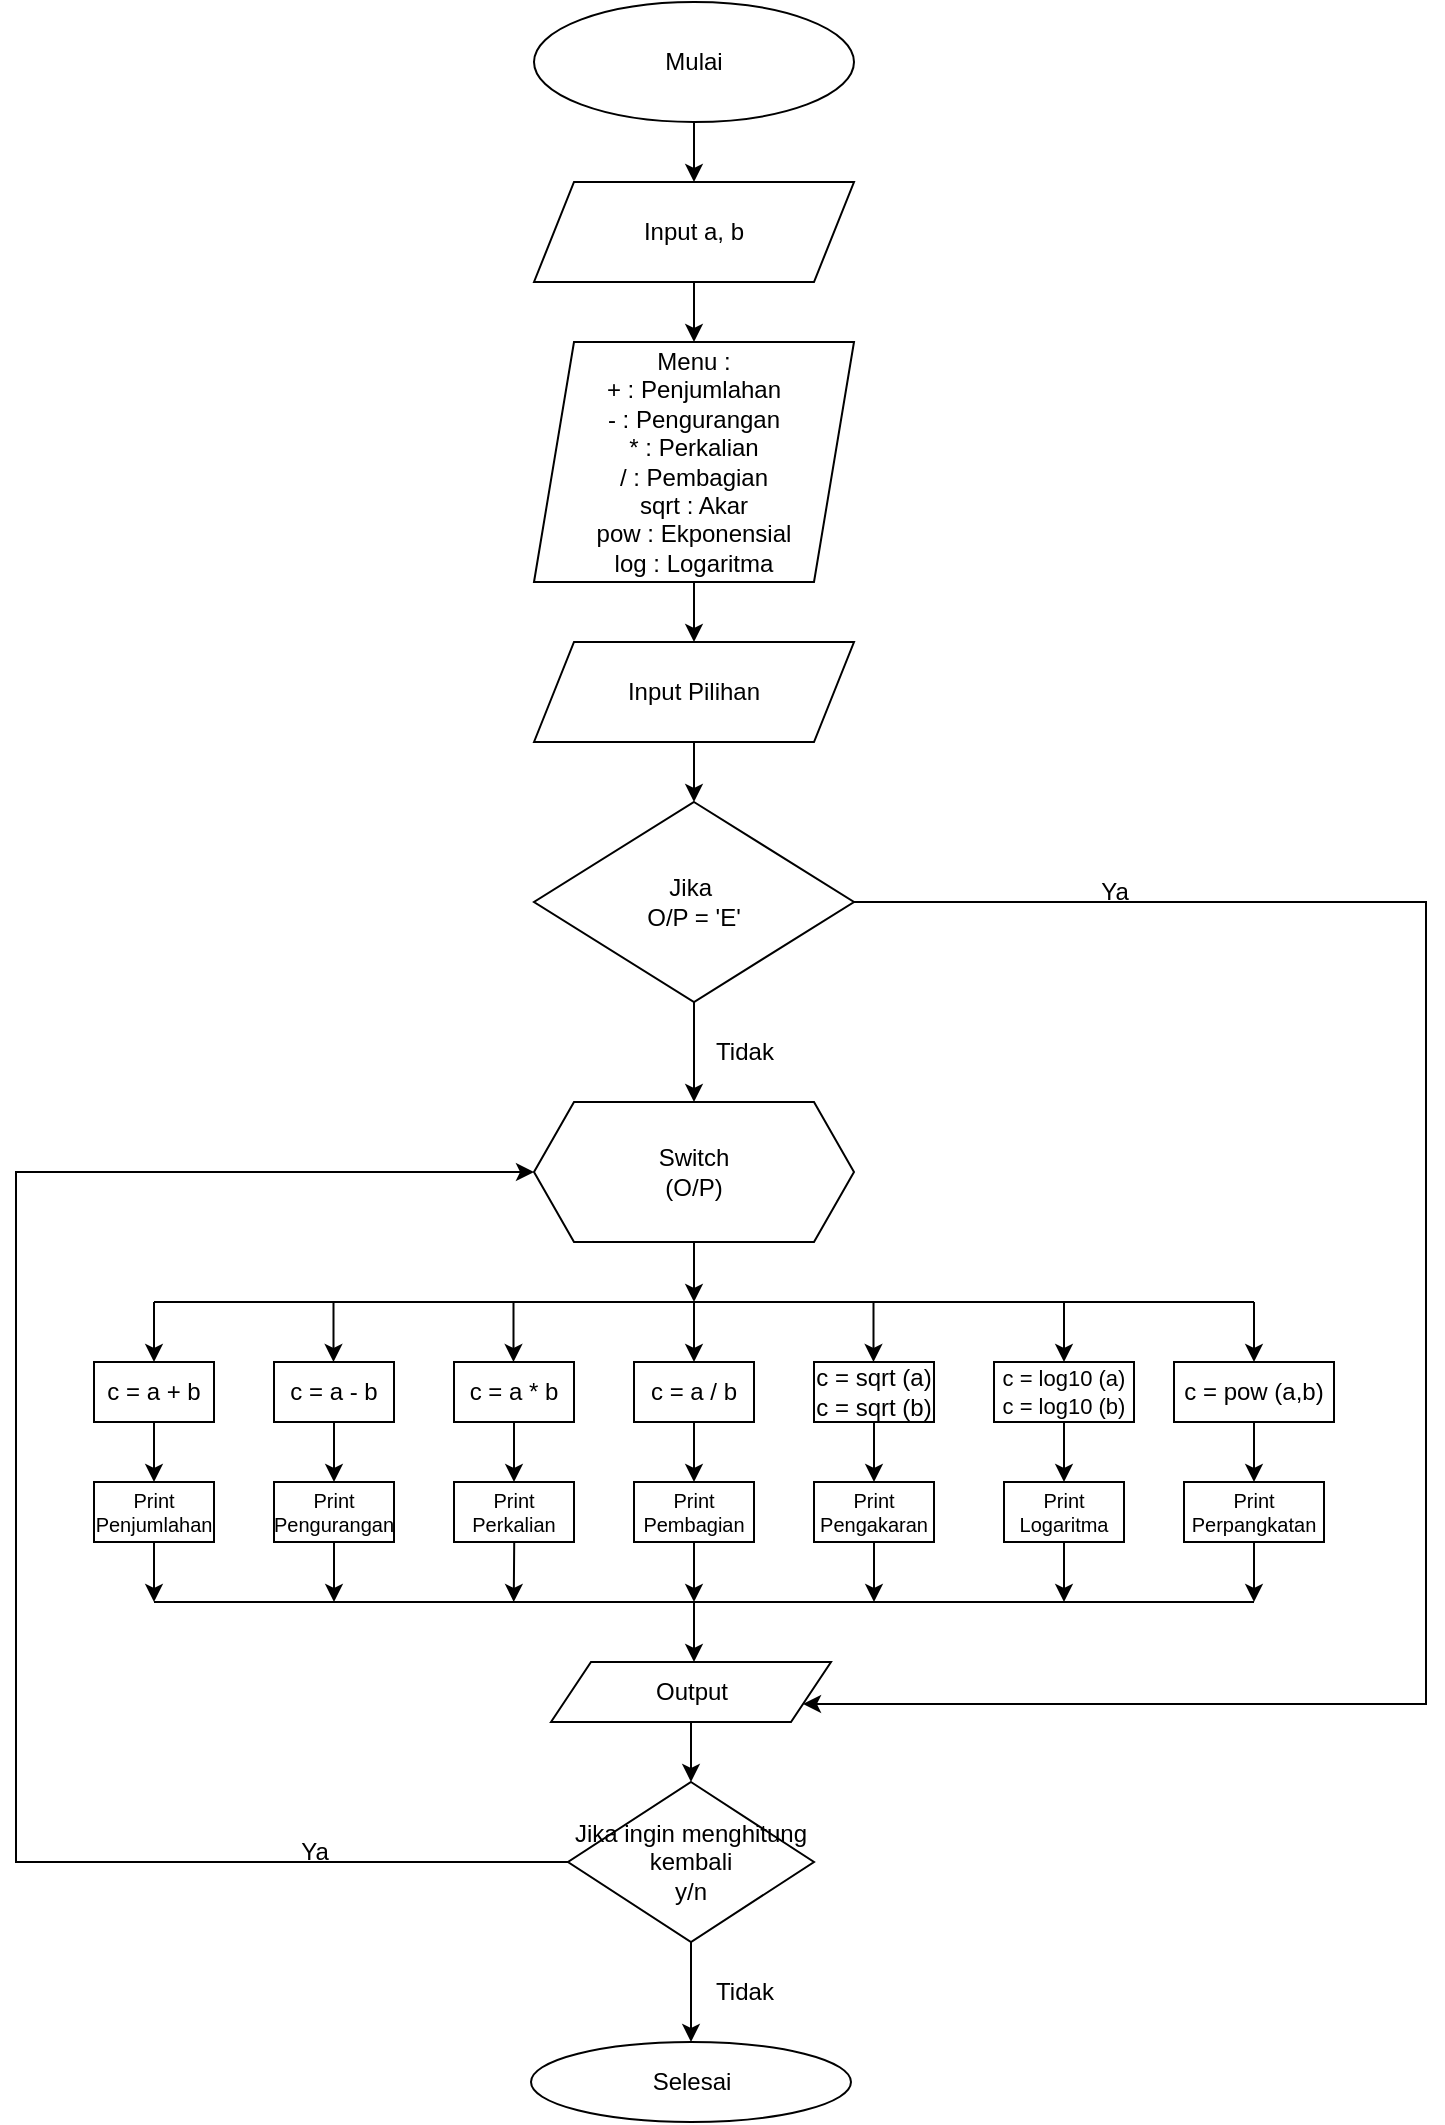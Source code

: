 <mxfile version="24.7.17">
  <diagram id="C5RBs43oDa-KdzZeNtuy" name="Page-1">
    <mxGraphModel dx="950" dy="198" grid="1" gridSize="10" guides="1" tooltips="1" connect="1" arrows="1" fold="1" page="1" pageScale="1" pageWidth="827" pageHeight="1169" math="0" shadow="0">
      <root>
        <mxCell id="WIyWlLk6GJQsqaUBKTNV-0" />
        <mxCell id="WIyWlLk6GJQsqaUBKTNV-1" parent="WIyWlLk6GJQsqaUBKTNV-0" />
        <mxCell id="uZs7k4-zoeYezZEtZpp2-1" value="Mulai" style="ellipse;whiteSpace=wrap;html=1;labelBackgroundColor=none;" parent="WIyWlLk6GJQsqaUBKTNV-1" vertex="1">
          <mxGeometry x="320" y="90" width="160" height="60" as="geometry" />
        </mxCell>
        <mxCell id="uZs7k4-zoeYezZEtZpp2-2" value="" style="endArrow=classic;html=1;rounded=0;exitX=0.5;exitY=1;exitDx=0;exitDy=0;entryX=0.5;entryY=0;entryDx=0;entryDy=0;labelBackgroundColor=none;fontColor=default;" parent="WIyWlLk6GJQsqaUBKTNV-1" source="uZs7k4-zoeYezZEtZpp2-1" target="uZs7k4-zoeYezZEtZpp2-3" edge="1">
          <mxGeometry width="50" height="50" relative="1" as="geometry">
            <mxPoint x="380" y="410" as="sourcePoint" />
            <mxPoint x="360" y="100" as="targetPoint" />
          </mxGeometry>
        </mxCell>
        <mxCell id="uZs7k4-zoeYezZEtZpp2-3" value="Input a, b" style="shape=parallelogram;perimeter=parallelogramPerimeter;whiteSpace=wrap;html=1;fixedSize=1;labelBackgroundColor=none;" parent="WIyWlLk6GJQsqaUBKTNV-1" vertex="1">
          <mxGeometry x="320" y="180" width="160" height="50" as="geometry" />
        </mxCell>
        <mxCell id="uZs7k4-zoeYezZEtZpp2-5" value="" style="endArrow=classic;html=1;rounded=0;exitX=0.5;exitY=1;exitDx=0;exitDy=0;entryX=0.5;entryY=0;entryDx=0;entryDy=0;labelBackgroundColor=none;fontColor=default;" parent="WIyWlLk6GJQsqaUBKTNV-1" source="uZs7k4-zoeYezZEtZpp2-3" target="uZs7k4-zoeYezZEtZpp2-6" edge="1">
          <mxGeometry width="50" height="50" relative="1" as="geometry">
            <mxPoint x="380" y="110" as="sourcePoint" />
            <mxPoint x="360" y="200" as="targetPoint" />
          </mxGeometry>
        </mxCell>
        <mxCell id="uZs7k4-zoeYezZEtZpp2-8" style="edgeStyle=orthogonalEdgeStyle;rounded=0;orthogonalLoop=1;jettySize=auto;html=1;exitX=0.5;exitY=1;exitDx=0;exitDy=0;entryX=0.5;entryY=0;entryDx=0;entryDy=0;labelBackgroundColor=none;fontColor=default;" parent="WIyWlLk6GJQsqaUBKTNV-1" source="uZs7k4-zoeYezZEtZpp2-6" target="uZs7k4-zoeYezZEtZpp2-9" edge="1">
          <mxGeometry relative="1" as="geometry">
            <mxPoint x="360" y="380" as="targetPoint" />
          </mxGeometry>
        </mxCell>
        <mxCell id="uZs7k4-zoeYezZEtZpp2-6" value="Menu :&lt;div&gt;+ : Penjumlahan&lt;/div&gt;&lt;div&gt;- : Pengurangan&lt;/div&gt;&lt;div&gt;* : Perkalian&lt;/div&gt;&lt;div&gt;/ : Pembagian&lt;/div&gt;&lt;div&gt;sqrt : Akar&lt;/div&gt;&lt;div&gt;pow : Ekponensial&lt;/div&gt;&lt;div&gt;log : Logaritma&lt;/div&gt;" style="shape=parallelogram;perimeter=parallelogramPerimeter;whiteSpace=wrap;html=1;fixedSize=1;align=center;labelBackgroundColor=none;" parent="WIyWlLk6GJQsqaUBKTNV-1" vertex="1">
          <mxGeometry x="320" y="260" width="160" height="120" as="geometry" />
        </mxCell>
        <mxCell id="uZs7k4-zoeYezZEtZpp2-11" style="edgeStyle=orthogonalEdgeStyle;rounded=0;orthogonalLoop=1;jettySize=auto;html=1;entryX=0.5;entryY=0;entryDx=0;entryDy=0;labelBackgroundColor=none;fontColor=default;" parent="WIyWlLk6GJQsqaUBKTNV-1" source="uZs7k4-zoeYezZEtZpp2-9" target="uZs7k4-zoeYezZEtZpp2-14" edge="1">
          <mxGeometry relative="1" as="geometry">
            <mxPoint x="360" y="450" as="targetPoint" />
            <Array as="points">
              <mxPoint x="400" y="440" />
              <mxPoint x="400" y="440" />
            </Array>
          </mxGeometry>
        </mxCell>
        <mxCell id="uZs7k4-zoeYezZEtZpp2-9" value="Input Pilihan" style="shape=parallelogram;perimeter=parallelogramPerimeter;whiteSpace=wrap;html=1;fixedSize=1;labelBackgroundColor=none;" parent="WIyWlLk6GJQsqaUBKTNV-1" vertex="1">
          <mxGeometry x="320" y="410" width="160" height="50" as="geometry" />
        </mxCell>
        <mxCell id="uZs7k4-zoeYezZEtZpp2-19" style="edgeStyle=orthogonalEdgeStyle;rounded=0;orthogonalLoop=1;jettySize=auto;html=1;entryX=1;entryY=0.75;entryDx=0;entryDy=0;labelBackgroundColor=none;fontColor=default;exitX=1;exitY=0.5;exitDx=0;exitDy=0;" parent="WIyWlLk6GJQsqaUBKTNV-1" source="uZs7k4-zoeYezZEtZpp2-14" target="uZs7k4-zoeYezZEtZpp2-72" edge="1">
          <mxGeometry relative="1" as="geometry">
            <mxPoint x="450" y="930" as="targetPoint" />
            <mxPoint x="475.5" y="544" as="sourcePoint" />
            <Array as="points">
              <mxPoint x="766" y="540" />
              <mxPoint x="766" y="941" />
            </Array>
          </mxGeometry>
        </mxCell>
        <mxCell id="WVA-J4DJsALZK4xITIVb-6" style="edgeStyle=orthogonalEdgeStyle;rounded=0;orthogonalLoop=1;jettySize=auto;html=1;entryX=0.5;entryY=0;entryDx=0;entryDy=0;" parent="WIyWlLk6GJQsqaUBKTNV-1" source="uZs7k4-zoeYezZEtZpp2-14" target="uZs7k4-zoeYezZEtZpp2-20" edge="1">
          <mxGeometry relative="1" as="geometry" />
        </mxCell>
        <mxCell id="uZs7k4-zoeYezZEtZpp2-14" value="Jika&amp;nbsp;&lt;div&gt;O/P = &#39;E&#39;&lt;/div&gt;" style="rhombus;whiteSpace=wrap;html=1;labelBackgroundColor=none;" parent="WIyWlLk6GJQsqaUBKTNV-1" vertex="1">
          <mxGeometry x="320" y="490" width="160" height="100" as="geometry" />
        </mxCell>
        <mxCell id="uZs7k4-zoeYezZEtZpp2-22" style="edgeStyle=orthogonalEdgeStyle;rounded=0;orthogonalLoop=1;jettySize=auto;html=1;labelBackgroundColor=none;fontColor=default;" parent="WIyWlLk6GJQsqaUBKTNV-1" source="uZs7k4-zoeYezZEtZpp2-20" edge="1">
          <mxGeometry relative="1" as="geometry">
            <mxPoint x="400" y="740" as="targetPoint" />
            <Array as="points">
              <mxPoint x="400" y="700" />
              <mxPoint x="400" y="700" />
            </Array>
          </mxGeometry>
        </mxCell>
        <mxCell id="uZs7k4-zoeYezZEtZpp2-20" value="Switch&lt;div&gt;(O/P)&lt;/div&gt;" style="shape=hexagon;perimeter=hexagonPerimeter2;whiteSpace=wrap;html=1;fixedSize=1;labelBackgroundColor=none;" parent="WIyWlLk6GJQsqaUBKTNV-1" vertex="1">
          <mxGeometry x="320" y="640" width="160" height="70" as="geometry" />
        </mxCell>
        <mxCell id="uZs7k4-zoeYezZEtZpp2-21" value="Ya" style="text;html=1;align=center;verticalAlign=middle;resizable=0;points=[];autosize=1;strokeColor=none;fillColor=none;labelBackgroundColor=none;" parent="WIyWlLk6GJQsqaUBKTNV-1" vertex="1">
          <mxGeometry x="590" y="520" width="40" height="30" as="geometry" />
        </mxCell>
        <mxCell id="uZs7k4-zoeYezZEtZpp2-23" value="" style="endArrow=none;html=1;rounded=0;labelBackgroundColor=none;fontColor=default;" parent="WIyWlLk6GJQsqaUBKTNV-1" edge="1">
          <mxGeometry width="50" height="50" relative="1" as="geometry">
            <mxPoint x="130" y="740" as="sourcePoint" />
            <mxPoint x="680" y="740" as="targetPoint" />
            <Array as="points">
              <mxPoint x="422.5" y="740" />
            </Array>
          </mxGeometry>
        </mxCell>
        <mxCell id="uZs7k4-zoeYezZEtZpp2-26" style="edgeStyle=orthogonalEdgeStyle;rounded=0;orthogonalLoop=1;jettySize=auto;html=1;labelBackgroundColor=none;fontColor=default;entryX=0.5;entryY=0;entryDx=0;entryDy=0;" parent="WIyWlLk6GJQsqaUBKTNV-1" source="uZs7k4-zoeYezZEtZpp2-25" target="uZs7k4-zoeYezZEtZpp2-27" edge="1">
          <mxGeometry relative="1" as="geometry">
            <mxPoint x="90" y="790" as="targetPoint" />
            <Array as="points">
              <mxPoint x="130" y="790" />
              <mxPoint x="130" y="790" />
            </Array>
          </mxGeometry>
        </mxCell>
        <mxCell id="uZs7k4-zoeYezZEtZpp2-25" value="c = a + b" style="rounded=0;whiteSpace=wrap;html=1;labelBackgroundColor=none;" parent="WIyWlLk6GJQsqaUBKTNV-1" vertex="1">
          <mxGeometry x="100" y="770" width="60" height="30" as="geometry" />
        </mxCell>
        <mxCell id="WVA-J4DJsALZK4xITIVb-22" style="edgeStyle=orthogonalEdgeStyle;rounded=0;orthogonalLoop=1;jettySize=auto;html=1;" parent="WIyWlLk6GJQsqaUBKTNV-1" source="uZs7k4-zoeYezZEtZpp2-27" edge="1">
          <mxGeometry relative="1" as="geometry">
            <mxPoint x="130" y="890" as="targetPoint" />
          </mxGeometry>
        </mxCell>
        <mxCell id="uZs7k4-zoeYezZEtZpp2-27" value="Print Penjumlahan" style="rounded=0;whiteSpace=wrap;html=1;labelBackgroundColor=none;fontSize=10;" parent="WIyWlLk6GJQsqaUBKTNV-1" vertex="1">
          <mxGeometry x="100" y="830" width="60" height="30" as="geometry" />
        </mxCell>
        <mxCell id="uZs7k4-zoeYezZEtZpp2-28" value="" style="endArrow=classic;html=1;rounded=0;labelBackgroundColor=none;fontColor=default;" parent="WIyWlLk6GJQsqaUBKTNV-1" edge="1">
          <mxGeometry width="50" height="50" relative="1" as="geometry">
            <mxPoint x="219.75" y="740" as="sourcePoint" />
            <mxPoint x="219.75" y="770" as="targetPoint" />
            <Array as="points" />
          </mxGeometry>
        </mxCell>
        <mxCell id="uZs7k4-zoeYezZEtZpp2-41" style="edgeStyle=orthogonalEdgeStyle;rounded=0;orthogonalLoop=1;jettySize=auto;html=1;labelBackgroundColor=none;fontColor=default;entryX=0.5;entryY=0;entryDx=0;entryDy=0;" parent="WIyWlLk6GJQsqaUBKTNV-1" source="uZs7k4-zoeYezZEtZpp2-29" target="uZs7k4-zoeYezZEtZpp2-31" edge="1">
          <mxGeometry relative="1" as="geometry">
            <mxPoint x="190" y="790" as="targetPoint" />
            <Array as="points" />
          </mxGeometry>
        </mxCell>
        <mxCell id="uZs7k4-zoeYezZEtZpp2-29" value="c = a - b" style="rounded=0;whiteSpace=wrap;html=1;labelBackgroundColor=none;" parent="WIyWlLk6GJQsqaUBKTNV-1" vertex="1">
          <mxGeometry x="190" y="770" width="60" height="30" as="geometry" />
        </mxCell>
        <mxCell id="uZs7k4-zoeYezZEtZpp2-63" style="edgeStyle=orthogonalEdgeStyle;rounded=0;orthogonalLoop=1;jettySize=auto;html=1;labelBackgroundColor=none;fontColor=default;" parent="WIyWlLk6GJQsqaUBKTNV-1" source="uZs7k4-zoeYezZEtZpp2-31" edge="1">
          <mxGeometry relative="1" as="geometry">
            <mxPoint x="220" y="890" as="targetPoint" />
            <Array as="points">
              <mxPoint x="220" y="890" />
            </Array>
          </mxGeometry>
        </mxCell>
        <mxCell id="uZs7k4-zoeYezZEtZpp2-31" value="Print Pengurangan" style="rounded=0;whiteSpace=wrap;html=1;labelBackgroundColor=none;fontSize=10;" parent="WIyWlLk6GJQsqaUBKTNV-1" vertex="1">
          <mxGeometry x="190" y="830" width="60" height="30" as="geometry" />
        </mxCell>
        <mxCell id="uZs7k4-zoeYezZEtZpp2-64" style="edgeStyle=orthogonalEdgeStyle;rounded=0;orthogonalLoop=1;jettySize=auto;html=1;labelBackgroundColor=none;fontColor=default;" parent="WIyWlLk6GJQsqaUBKTNV-1" edge="1">
          <mxGeometry relative="1" as="geometry">
            <mxPoint x="309.87" y="890" as="targetPoint" />
            <mxPoint x="309.62" y="830" as="sourcePoint" />
          </mxGeometry>
        </mxCell>
        <mxCell id="uZs7k4-zoeYezZEtZpp2-33" value="Print Perkalian" style="rounded=0;whiteSpace=wrap;html=1;labelBackgroundColor=none;fontSize=10;" parent="WIyWlLk6GJQsqaUBKTNV-1" vertex="1">
          <mxGeometry x="280" y="830" width="60" height="30" as="geometry" />
        </mxCell>
        <mxCell id="WVA-J4DJsALZK4xITIVb-19" style="edgeStyle=orthogonalEdgeStyle;rounded=0;orthogonalLoop=1;jettySize=auto;html=1;" parent="WIyWlLk6GJQsqaUBKTNV-1" source="uZs7k4-zoeYezZEtZpp2-34" edge="1">
          <mxGeometry relative="1" as="geometry">
            <mxPoint x="400" y="890" as="targetPoint" />
          </mxGeometry>
        </mxCell>
        <mxCell id="uZs7k4-zoeYezZEtZpp2-34" value="Print Pembagian" style="rounded=0;whiteSpace=wrap;html=1;labelBackgroundColor=none;fontSize=10;" parent="WIyWlLk6GJQsqaUBKTNV-1" vertex="1">
          <mxGeometry x="370" y="830" width="60" height="30" as="geometry" />
        </mxCell>
        <mxCell id="uZs7k4-zoeYezZEtZpp2-68" style="edgeStyle=orthogonalEdgeStyle;rounded=0;orthogonalLoop=1;jettySize=auto;html=1;labelBackgroundColor=none;fontColor=default;" parent="WIyWlLk6GJQsqaUBKTNV-1" source="uZs7k4-zoeYezZEtZpp2-35" edge="1">
          <mxGeometry relative="1" as="geometry">
            <mxPoint x="490" y="890" as="targetPoint" />
            <Array as="points">
              <mxPoint x="490" y="890" />
            </Array>
          </mxGeometry>
        </mxCell>
        <mxCell id="uZs7k4-zoeYezZEtZpp2-35" value="Print Pengakaran" style="rounded=0;whiteSpace=wrap;html=1;labelBackgroundColor=none;fontSize=10;" parent="WIyWlLk6GJQsqaUBKTNV-1" vertex="1">
          <mxGeometry x="460" y="830" width="60" height="30" as="geometry" />
        </mxCell>
        <mxCell id="nadCc14khtV_Lzon9_Wh-5" style="edgeStyle=orthogonalEdgeStyle;rounded=0;orthogonalLoop=1;jettySize=auto;html=1;" parent="WIyWlLk6GJQsqaUBKTNV-1" source="uZs7k4-zoeYezZEtZpp2-36" edge="1">
          <mxGeometry relative="1" as="geometry">
            <mxPoint x="585" y="890" as="targetPoint" />
          </mxGeometry>
        </mxCell>
        <mxCell id="uZs7k4-zoeYezZEtZpp2-36" value="Print Logaritma" style="rounded=0;whiteSpace=wrap;html=1;labelBackgroundColor=none;fontSize=10;" parent="WIyWlLk6GJQsqaUBKTNV-1" vertex="1">
          <mxGeometry x="555" y="830" width="60" height="30" as="geometry" />
        </mxCell>
        <mxCell id="uZs7k4-zoeYezZEtZpp2-91" style="edgeStyle=orthogonalEdgeStyle;rounded=0;orthogonalLoop=1;jettySize=auto;html=1;entryX=0.5;entryY=0;entryDx=0;entryDy=0;" parent="WIyWlLk6GJQsqaUBKTNV-1" source="uZs7k4-zoeYezZEtZpp2-39" target="uZs7k4-zoeYezZEtZpp2-33" edge="1">
          <mxGeometry relative="1" as="geometry">
            <Array as="points">
              <mxPoint x="310" y="790" />
              <mxPoint x="310" y="790" />
            </Array>
          </mxGeometry>
        </mxCell>
        <mxCell id="uZs7k4-zoeYezZEtZpp2-39" value="c = a * b" style="rounded=0;whiteSpace=wrap;html=1;labelBackgroundColor=none;" parent="WIyWlLk6GJQsqaUBKTNV-1" vertex="1">
          <mxGeometry x="280" y="770" width="60" height="30" as="geometry" />
        </mxCell>
        <mxCell id="uZs7k4-zoeYezZEtZpp2-56" style="edgeStyle=orthogonalEdgeStyle;rounded=0;orthogonalLoop=1;jettySize=auto;html=1;entryX=0.5;entryY=0;entryDx=0;entryDy=0;labelBackgroundColor=none;fontColor=default;" parent="WIyWlLk6GJQsqaUBKTNV-1" source="uZs7k4-zoeYezZEtZpp2-43" target="uZs7k4-zoeYezZEtZpp2-34" edge="1">
          <mxGeometry relative="1" as="geometry" />
        </mxCell>
        <mxCell id="uZs7k4-zoeYezZEtZpp2-43" value="c = a / b" style="rounded=0;whiteSpace=wrap;html=1;labelBackgroundColor=none;" parent="WIyWlLk6GJQsqaUBKTNV-1" vertex="1">
          <mxGeometry x="370" y="770" width="60" height="30" as="geometry" />
        </mxCell>
        <mxCell id="uZs7k4-zoeYezZEtZpp2-57" style="edgeStyle=orthogonalEdgeStyle;rounded=0;orthogonalLoop=1;jettySize=auto;html=1;entryX=0.5;entryY=0;entryDx=0;entryDy=0;labelBackgroundColor=none;fontColor=default;" parent="WIyWlLk6GJQsqaUBKTNV-1" source="uZs7k4-zoeYezZEtZpp2-44" target="uZs7k4-zoeYezZEtZpp2-35" edge="1">
          <mxGeometry relative="1" as="geometry" />
        </mxCell>
        <mxCell id="uZs7k4-zoeYezZEtZpp2-44" value="c = sqrt (a)&lt;div&gt;c = sqrt (b)&lt;/div&gt;" style="rounded=0;whiteSpace=wrap;html=1;labelBackgroundColor=none;" parent="WIyWlLk6GJQsqaUBKTNV-1" vertex="1">
          <mxGeometry x="460" y="770" width="60" height="30" as="geometry" />
        </mxCell>
        <mxCell id="nadCc14khtV_Lzon9_Wh-4" style="edgeStyle=orthogonalEdgeStyle;rounded=0;orthogonalLoop=1;jettySize=auto;html=1;entryX=0.5;entryY=0;entryDx=0;entryDy=0;" parent="WIyWlLk6GJQsqaUBKTNV-1" source="uZs7k4-zoeYezZEtZpp2-45" target="uZs7k4-zoeYezZEtZpp2-36" edge="1">
          <mxGeometry relative="1" as="geometry" />
        </mxCell>
        <mxCell id="uZs7k4-zoeYezZEtZpp2-45" value="c = log10 (a)&lt;div&gt;c = log10 (b)&lt;/div&gt;" style="rounded=0;whiteSpace=wrap;html=1;labelBackgroundColor=none;fontSize=11;" parent="WIyWlLk6GJQsqaUBKTNV-1" vertex="1">
          <mxGeometry x="550" y="770" width="70" height="30" as="geometry" />
        </mxCell>
        <mxCell id="WVA-J4DJsALZK4xITIVb-13" style="edgeStyle=orthogonalEdgeStyle;rounded=0;orthogonalLoop=1;jettySize=auto;html=1;entryX=0.5;entryY=0;entryDx=0;entryDy=0;" parent="WIyWlLk6GJQsqaUBKTNV-1" source="uZs7k4-zoeYezZEtZpp2-46" target="uZs7k4-zoeYezZEtZpp2-47" edge="1">
          <mxGeometry relative="1" as="geometry" />
        </mxCell>
        <mxCell id="uZs7k4-zoeYezZEtZpp2-46" value="c = pow (a,b)" style="rounded=0;whiteSpace=wrap;html=1;labelBackgroundColor=none;" parent="WIyWlLk6GJQsqaUBKTNV-1" vertex="1">
          <mxGeometry x="640" y="770" width="80" height="30" as="geometry" />
        </mxCell>
        <mxCell id="uZs7k4-zoeYezZEtZpp2-70" style="edgeStyle=orthogonalEdgeStyle;rounded=0;orthogonalLoop=1;jettySize=auto;html=1;labelBackgroundColor=none;fontColor=default;" parent="WIyWlLk6GJQsqaUBKTNV-1" source="uZs7k4-zoeYezZEtZpp2-47" edge="1">
          <mxGeometry relative="1" as="geometry">
            <mxPoint x="680" y="890" as="targetPoint" />
            <Array as="points">
              <mxPoint x="680" y="860" />
            </Array>
          </mxGeometry>
        </mxCell>
        <mxCell id="uZs7k4-zoeYezZEtZpp2-47" value="Print Perpangkatan" style="rounded=0;whiteSpace=wrap;html=1;labelBackgroundColor=none;fontSize=10;" parent="WIyWlLk6GJQsqaUBKTNV-1" vertex="1">
          <mxGeometry x="645" y="830" width="70" height="30" as="geometry" />
        </mxCell>
        <mxCell id="uZs7k4-zoeYezZEtZpp2-48" value="" style="endArrow=classic;html=1;rounded=0;labelBackgroundColor=none;fontColor=default;" parent="WIyWlLk6GJQsqaUBKTNV-1" edge="1">
          <mxGeometry width="50" height="50" relative="1" as="geometry">
            <mxPoint x="309.75" y="760" as="sourcePoint" />
            <mxPoint x="309.75" y="770" as="targetPoint" />
            <Array as="points">
              <mxPoint x="309.75" y="740" />
            </Array>
          </mxGeometry>
        </mxCell>
        <mxCell id="uZs7k4-zoeYezZEtZpp2-49" value="" style="endArrow=classic;html=1;rounded=0;labelBackgroundColor=none;fontColor=default;" parent="WIyWlLk6GJQsqaUBKTNV-1" edge="1">
          <mxGeometry width="50" height="50" relative="1" as="geometry">
            <mxPoint x="400" y="760" as="sourcePoint" />
            <mxPoint x="400" y="770" as="targetPoint" />
            <Array as="points">
              <mxPoint x="400" y="740" />
            </Array>
          </mxGeometry>
        </mxCell>
        <mxCell id="uZs7k4-zoeYezZEtZpp2-52" value="" style="endArrow=classic;html=1;rounded=0;labelBackgroundColor=none;fontColor=default;" parent="WIyWlLk6GJQsqaUBKTNV-1" edge="1">
          <mxGeometry width="50" height="50" relative="1" as="geometry">
            <mxPoint x="489.75" y="740" as="sourcePoint" />
            <mxPoint x="489.75" y="770" as="targetPoint" />
            <Array as="points">
              <mxPoint x="489.75" y="740" />
            </Array>
          </mxGeometry>
        </mxCell>
        <mxCell id="uZs7k4-zoeYezZEtZpp2-71" value="" style="endArrow=none;html=1;rounded=0;labelBackgroundColor=none;fontColor=default;" parent="WIyWlLk6GJQsqaUBKTNV-1" edge="1">
          <mxGeometry width="50" height="50" relative="1" as="geometry">
            <mxPoint x="130" y="890" as="sourcePoint" />
            <mxPoint x="680" y="890" as="targetPoint" />
            <Array as="points">
              <mxPoint x="495" y="890" />
            </Array>
          </mxGeometry>
        </mxCell>
        <mxCell id="ABfFaqTmnAIXufkjHRF4-18" style="edgeStyle=orthogonalEdgeStyle;rounded=0;orthogonalLoop=1;jettySize=auto;html=1;entryX=0.5;entryY=0;entryDx=0;entryDy=0;" edge="1" parent="WIyWlLk6GJQsqaUBKTNV-1" source="uZs7k4-zoeYezZEtZpp2-72" target="ABfFaqTmnAIXufkjHRF4-0">
          <mxGeometry relative="1" as="geometry">
            <Array as="points">
              <mxPoint x="399" y="970" />
              <mxPoint x="399" y="970" />
            </Array>
          </mxGeometry>
        </mxCell>
        <mxCell id="uZs7k4-zoeYezZEtZpp2-72" value="Output" style="shape=parallelogram;perimeter=parallelogramPerimeter;whiteSpace=wrap;html=1;fixedSize=1;labelBackgroundColor=none;" parent="WIyWlLk6GJQsqaUBKTNV-1" vertex="1">
          <mxGeometry x="328.5" y="920" width="140" height="30" as="geometry" />
        </mxCell>
        <mxCell id="uZs7k4-zoeYezZEtZpp2-74" style="edgeStyle=orthogonalEdgeStyle;rounded=0;orthogonalLoop=1;jettySize=auto;html=1;labelBackgroundColor=none;fontColor=default;" parent="WIyWlLk6GJQsqaUBKTNV-1" edge="1">
          <mxGeometry relative="1" as="geometry">
            <mxPoint x="400" y="920" as="targetPoint" />
            <mxPoint x="400" y="890" as="sourcePoint" />
            <Array as="points">
              <mxPoint x="400" y="920" />
              <mxPoint x="400" y="920" />
            </Array>
          </mxGeometry>
        </mxCell>
        <mxCell id="uZs7k4-zoeYezZEtZpp2-76" value="Selesai" style="ellipse;whiteSpace=wrap;html=1;labelBackgroundColor=none;" parent="WIyWlLk6GJQsqaUBKTNV-1" vertex="1">
          <mxGeometry x="318.5" y="1110" width="160" height="40" as="geometry" />
        </mxCell>
        <mxCell id="WVA-J4DJsALZK4xITIVb-9" value="Tidak" style="text;html=1;align=center;verticalAlign=middle;resizable=0;points=[];autosize=1;strokeColor=none;fillColor=none;" parent="WIyWlLk6GJQsqaUBKTNV-1" vertex="1">
          <mxGeometry x="400" y="600" width="50" height="30" as="geometry" />
        </mxCell>
        <mxCell id="WVA-J4DJsALZK4xITIVb-15" value="" style="endArrow=classic;html=1;rounded=0;entryX=0.5;entryY=0;entryDx=0;entryDy=0;" parent="WIyWlLk6GJQsqaUBKTNV-1" target="uZs7k4-zoeYezZEtZpp2-46" edge="1">
          <mxGeometry width="50" height="50" relative="1" as="geometry">
            <mxPoint x="680" y="740" as="sourcePoint" />
            <mxPoint x="730" y="690" as="targetPoint" />
          </mxGeometry>
        </mxCell>
        <mxCell id="WVA-J4DJsALZK4xITIVb-16" value="" style="endArrow=classic;html=1;rounded=0;entryX=0.5;entryY=0;entryDx=0;entryDy=0;" parent="WIyWlLk6GJQsqaUBKTNV-1" target="uZs7k4-zoeYezZEtZpp2-45" edge="1">
          <mxGeometry width="50" height="50" relative="1" as="geometry">
            <mxPoint x="585" y="740" as="sourcePoint" />
            <mxPoint x="630" y="690" as="targetPoint" />
          </mxGeometry>
        </mxCell>
        <mxCell id="WVA-J4DJsALZK4xITIVb-21" value="" style="endArrow=classic;html=1;rounded=0;entryX=0.5;entryY=0;entryDx=0;entryDy=0;" parent="WIyWlLk6GJQsqaUBKTNV-1" target="uZs7k4-zoeYezZEtZpp2-25" edge="1">
          <mxGeometry width="50" height="50" relative="1" as="geometry">
            <mxPoint x="130" y="740" as="sourcePoint" />
            <mxPoint x="170" y="690" as="targetPoint" />
          </mxGeometry>
        </mxCell>
        <mxCell id="ABfFaqTmnAIXufkjHRF4-15" style="edgeStyle=orthogonalEdgeStyle;rounded=0;orthogonalLoop=1;jettySize=auto;html=1;entryX=0;entryY=0.5;entryDx=0;entryDy=0;" edge="1" parent="WIyWlLk6GJQsqaUBKTNV-1" source="ABfFaqTmnAIXufkjHRF4-0" target="uZs7k4-zoeYezZEtZpp2-20">
          <mxGeometry relative="1" as="geometry">
            <mxPoint x="300" y="670" as="targetPoint" />
            <Array as="points">
              <mxPoint x="61" y="1020" />
              <mxPoint x="61" y="675" />
            </Array>
          </mxGeometry>
        </mxCell>
        <mxCell id="ABfFaqTmnAIXufkjHRF4-19" style="edgeStyle=orthogonalEdgeStyle;rounded=0;orthogonalLoop=1;jettySize=auto;html=1;entryX=0.5;entryY=0;entryDx=0;entryDy=0;" edge="1" parent="WIyWlLk6GJQsqaUBKTNV-1" source="ABfFaqTmnAIXufkjHRF4-0" target="uZs7k4-zoeYezZEtZpp2-76">
          <mxGeometry relative="1" as="geometry" />
        </mxCell>
        <mxCell id="ABfFaqTmnAIXufkjHRF4-0" value="Jika ingin menghitung kembali&lt;div&gt;y/n&lt;/div&gt;" style="rhombus;whiteSpace=wrap;html=1;labelBackgroundColor=none;" vertex="1" parent="WIyWlLk6GJQsqaUBKTNV-1">
          <mxGeometry x="337" y="980" width="123" height="80" as="geometry" />
        </mxCell>
        <mxCell id="ABfFaqTmnAIXufkjHRF4-16" value="Ya" style="text;html=1;align=center;verticalAlign=middle;resizable=0;points=[];autosize=1;strokeColor=none;fillColor=none;" vertex="1" parent="WIyWlLk6GJQsqaUBKTNV-1">
          <mxGeometry x="190" y="1000" width="40" height="30" as="geometry" />
        </mxCell>
        <mxCell id="ABfFaqTmnAIXufkjHRF4-20" value="Tidak" style="text;html=1;align=center;verticalAlign=middle;resizable=0;points=[];autosize=1;strokeColor=none;fillColor=none;" vertex="1" parent="WIyWlLk6GJQsqaUBKTNV-1">
          <mxGeometry x="400" y="1070" width="50" height="30" as="geometry" />
        </mxCell>
      </root>
    </mxGraphModel>
  </diagram>
</mxfile>
